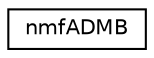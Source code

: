 digraph "Graphical Class Hierarchy"
{
 // LATEX_PDF_SIZE
  edge [fontname="Helvetica",fontsize="10",labelfontname="Helvetica",labelfontsize="10"];
  node [fontname="Helvetica",fontsize="10",shape=record];
  rankdir="LR";
  Node0 [label="nmfADMB",height=0.2,width=0.4,color="black", fillcolor="white", style="filled",URL="$classnmf_a_d_m_b.html",tooltip="The nmfADMB interface class."];
}
